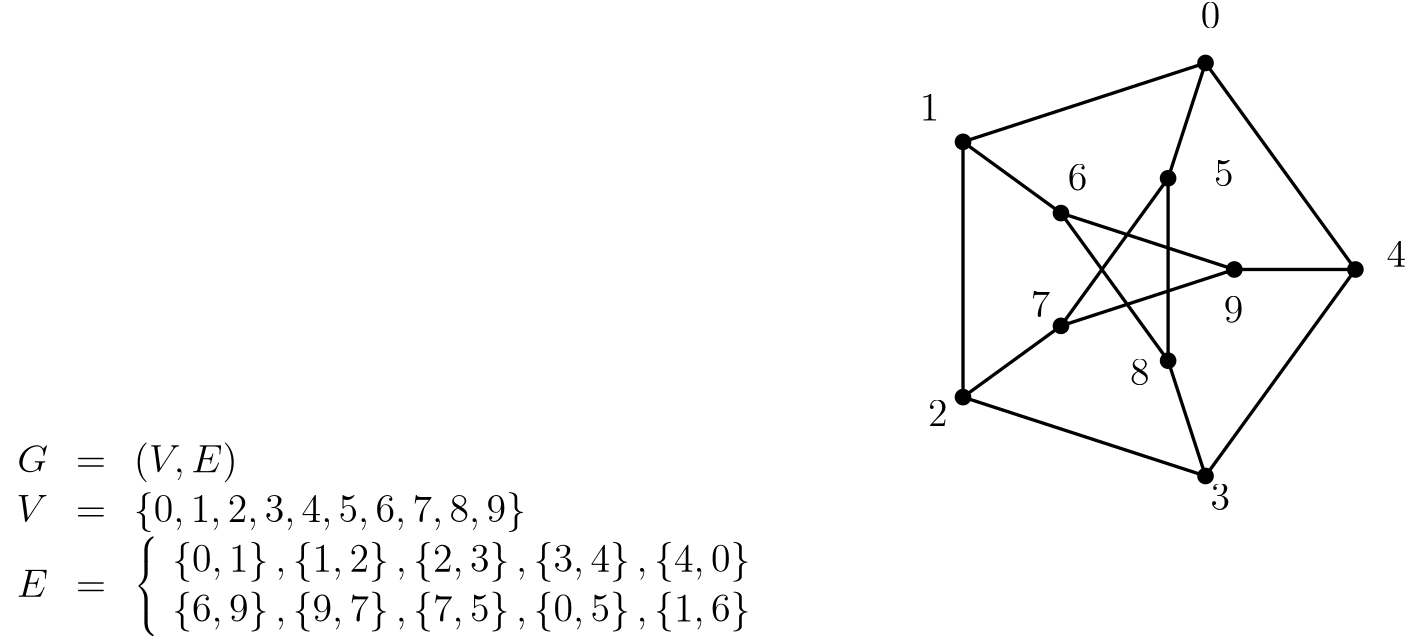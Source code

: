 <?xml version="1.0"?>
<!DOCTYPE ipe SYSTEM "ipe.dtd">
<ipe version="70107" creator="Ipe 7.1.7">
<info created="D:20140523180234" modified="D:20150616194233"/>
<ipestyle name="basic">
<symbol name="arrow/arc(spx)">
<path stroke="sym-stroke" fill="sym-stroke" pen="sym-pen">
0 0 m
-1 0.333 l
-1 -0.333 l
h
</path>
</symbol>
<symbol name="arrow/farc(spx)">
<path stroke="sym-stroke" fill="white" pen="sym-pen">
0 0 m
-1 0.333 l
-1 -0.333 l
h
</path>
</symbol>
<symbol name="mark/circle(sx)" transformations="translations">
<path fill="sym-stroke">
0.6 0 0 0.6 0 0 e
0.4 0 0 0.4 0 0 e
</path>
</symbol>
<symbol name="mark/disk(sx)" transformations="translations">
<path fill="sym-stroke">
0.6 0 0 0.6 0 0 e
</path>
</symbol>
<symbol name="mark/fdisk(sfx)" transformations="translations">
<group>
<path fill="sym-fill">
0.5 0 0 0.5 0 0 e
</path>
<path fill="sym-stroke" fillrule="eofill">
0.6 0 0 0.6 0 0 e
0.4 0 0 0.4 0 0 e
</path>
</group>
</symbol>
<symbol name="mark/box(sx)" transformations="translations">
<path fill="sym-stroke" fillrule="eofill">
-0.6 -0.6 m
0.6 -0.6 l
0.6 0.6 l
-0.6 0.6 l
h
-0.4 -0.4 m
0.4 -0.4 l
0.4 0.4 l
-0.4 0.4 l
h
</path>
</symbol>
<symbol name="mark/square(sx)" transformations="translations">
<path fill="sym-stroke">
-0.6 -0.6 m
0.6 -0.6 l
0.6 0.6 l
-0.6 0.6 l
h
</path>
</symbol>
<symbol name="mark/fsquare(sfx)" transformations="translations">
<group>
<path fill="sym-fill">
-0.5 -0.5 m
0.5 -0.5 l
0.5 0.5 l
-0.5 0.5 l
h
</path>
<path fill="sym-stroke" fillrule="eofill">
-0.6 -0.6 m
0.6 -0.6 l
0.6 0.6 l
-0.6 0.6 l
h
-0.4 -0.4 m
0.4 -0.4 l
0.4 0.4 l
-0.4 0.4 l
h
</path>
</group>
</symbol>
<symbol name="mark/cross(sx)" transformations="translations">
<group>
<path fill="sym-stroke">
-0.43 -0.57 m
0.57 0.43 l
0.43 0.57 l
-0.57 -0.43 l
h
</path>
<path fill="sym-stroke">
-0.43 0.57 m
0.57 -0.43 l
0.43 -0.57 l
-0.57 0.43 l
h
</path>
</group>
</symbol>
<symbol name="arrow/fnormal(spx)">
<path stroke="sym-stroke" fill="white" pen="sym-pen">
0 0 m
-1 0.333 l
-1 -0.333 l
h
</path>
</symbol>
<symbol name="arrow/pointed(spx)">
<path stroke="sym-stroke" fill="sym-stroke" pen="sym-pen">
0 0 m
-1 0.333 l
-0.8 0 l
-1 -0.333 l
h
</path>
</symbol>
<symbol name="arrow/fpointed(spx)">
<path stroke="sym-stroke" fill="white" pen="sym-pen">
0 0 m
-1 0.333 l
-0.8 0 l
-1 -0.333 l
h
</path>
</symbol>
<symbol name="arrow/linear(spx)">
<path stroke="sym-stroke" pen="sym-pen">
-1 0.333 m
0 0 l
-1 -0.333 l
</path>
</symbol>
<symbol name="arrow/fdouble(spx)">
<path stroke="sym-stroke" fill="white" pen="sym-pen">
0 0 m
-1 0.333 l
-1 -0.333 l
h
-1 0 m
-2 0.333 l
-2 -0.333 l
h
</path>
</symbol>
<symbol name="arrow/double(spx)">
<path stroke="sym-stroke" fill="sym-stroke" pen="sym-pen">
0 0 m
-1 0.333 l
-1 -0.333 l
h
-1 0 m
-2 0.333 l
-2 -0.333 l
h
</path>
</symbol>
<pen name="heavier" value="0.8"/>
<pen name="fat" value="1.2"/>
<pen name="ultrafat" value="2"/>
<symbolsize name="large" value="5"/>
<symbolsize name="small" value="2"/>
<symbolsize name="tiny" value="1.1"/>
<arrowsize name="large" value="10"/>
<arrowsize name="small" value="5"/>
<arrowsize name="tiny" value="3"/>
<color name="red" value="1 0 0"/>
<color name="green" value="0 1 0"/>
<color name="blue" value="0 0 1"/>
<color name="yellow" value="1 1 0"/>
<color name="orange" value="1 0.647 0"/>
<color name="gold" value="1 0.843 0"/>
<color name="purple" value="0.627 0.125 0.941"/>
<color name="gray" value="0.745"/>
<color name="brown" value="0.647 0.165 0.165"/>
<color name="navy" value="0 0 0.502"/>
<color name="pink" value="1 0.753 0.796"/>
<color name="seagreen" value="0.18 0.545 0.341"/>
<color name="turquoise" value="0.251 0.878 0.816"/>
<color name="violet" value="0.933 0.51 0.933"/>
<color name="darkblue" value="0 0 0.545"/>
<color name="darkcyan" value="0 0.545 0.545"/>
<color name="darkgray" value="0.663"/>
<color name="darkgreen" value="0 0.392 0"/>
<color name="darkmagenta" value="0.545 0 0.545"/>
<color name="darkorange" value="1 0.549 0"/>
<color name="darkred" value="0.545 0 0"/>
<color name="lightblue" value="0.678 0.847 0.902"/>
<color name="lightcyan" value="0.878 1 1"/>
<color name="lightgray" value="0.827"/>
<color name="lightgreen" value="0.565 0.933 0.565"/>
<color name="lightyellow" value="1 1 0.878"/>
<dashstyle name="dashed" value="[4] 0"/>
<dashstyle name="dotted" value="[1 3] 0"/>
<dashstyle name="dash dotted" value="[4 2 1 2] 0"/>
<dashstyle name="dash dot dotted" value="[4 2 1 2 1 2] 0"/>
<textsize name="large" value="\large"/>
<textsize name="Large" value="\Large"/>
<textsize name="LARGE" value="\LARGE"/>
<textsize name="huge" value="\huge"/>
<textsize name="Huge" value="\Huge"/>
<textsize name="small" value="\small"/>
<textsize name="footnote" value="\footnotesize"/>
<textsize name="tiny" value="\tiny"/>
<textstyle name="center" begin="\begin{center}" end="\end{center}"/>
<textstyle name="itemize" begin="\begin{itemize}" end="\end{itemize}"/>
<textstyle name="item" begin="\begin{itemize}\item{}" end="\end{itemize}"/>
<gridsize name="4 pts" value="4"/>
<gridsize name="8 pts (~3 mm)" value="8"/>
<gridsize name="16 pts (~6 mm)" value="16"/>
<gridsize name="32 pts (~12 mm)" value="32"/>
<gridsize name="10 pts (~3.5 mm)" value="10"/>
<gridsize name="20 pts (~7 mm)" value="20"/>
<gridsize name="14 pts (~5 mm)" value="14"/>
<gridsize name="28 pts (~10 mm)" value="28"/>
<gridsize name="56 pts (~20 mm)" value="56"/>
<anglesize name="90 deg" value="90"/>
<anglesize name="60 deg" value="60"/>
<anglesize name="45 deg" value="45"/>
<anglesize name="30 deg" value="30"/>
<anglesize name="22.5 deg" value="22.5"/>
<tiling name="falling" angle="-60" step="4" width="1"/>
<tiling name="rising" angle="30" step="4" width="1"/>
</ipestyle>
<ipestyle name="bigpaper">
<layout paper="10000 6000" origin="0 0" frame="10000 6000"/>
<titlestyle pos="10 10" size="LARGE" color="title"  valign="baseline"/>
</ipestyle>
<page>
<layer name="alpha"/>
<view layers="alpha" active="alpha"/>
<path layer="alpha" matrix="0.762172 0 0 0.763026 81.113 195.992" stroke="black" pen="fat">
550.45 512 m
479.659 609.436 l
365.116 572.219 l
365.116 451.781 l
479.659 414.564 l
h
</path>
<use matrix="0.762172 0 0 0.763026 81.113 195.992" name="mark/disk(sx)" pos="365.116 572.219" size="normal" stroke="black"/>
<use matrix="0.762172 0 0 0.763026 81.113 195.992" name="mark/disk(sx)" pos="479.659 609.436" size="large" stroke="black"/>
<use matrix="0.762172 0 0 0.763026 81.113 195.992" name="mark/disk(sx)" pos="365.116 572.219" size="large" stroke="black"/>
<use matrix="0.762172 0 0 0.763026 81.113 195.992" name="mark/disk(sx)" pos="550.45 512" size="large" stroke="black"/>
<use matrix="0.762172 0 0 0.763026 81.113 195.992" name="mark/disk(sx)" pos="479.659 414.564" size="large" stroke="black"/>
<use matrix="0.762172 0 0 0.763026 81.113 195.992" name="mark/disk(sx)" pos="365.116 451.781" size="large" stroke="black"/>
<use matrix="0.762172 0 0 0.763026 81.113 195.992" name="mark/disk(sx)" pos="411.388 485.4" size="large" stroke="black"/>
<use matrix="0.762172 0 0 0.763026 81.113 195.992" name="mark/disk(sx)" pos="411.388 538.6" size="large" stroke="black"/>
<use matrix="0.762172 0 0 0.763026 81.113 195.992" name="mark/disk(sx)" pos="461.985 555.04" size="large" stroke="black"/>
<use matrix="0.762172 0 0 0.763026 81.113 195.992" name="mark/disk(sx)" pos="493.255 512" size="large" stroke="black"/>
<use matrix="0.762172 0 0 0.763026 81.113 195.992" name="mark/disk(sx)" pos="461.985 468.96" size="large" stroke="black"/>
<path matrix="0.762172 0 0 0.763026 81.113 195.992" stroke="black" pen="fat">
411.388 538.6 m
493.255 512 l
411.388 485.4 l
461.985 555.04 l
461.985 468.96 l
411.388 538.6 l
411.388 538.6 l
</path>
<path matrix="0.762172 0 0 0.763026 81.113 195.992" stroke="black" pen="fat">
365.116 572.219 m
411.388 538.6 l
</path>
<path matrix="0.762172 0 0 0.763026 81.113 195.992" stroke="black" pen="fat">
479.659 609.436 m
461.985 555.04 l
</path>
<path matrix="0.762172 0 0 0.763026 81.113 195.992" stroke="black" pen="fat">
550.45 512 m
493.255 512 l
</path>
<path matrix="0.762172 0 0 0.763026 81.113 195.992" stroke="black" pen="fat">
479.659 414.564 m
461.985 468.96 l
</path>
<path matrix="0.762172 0 0 0.763026 81.113 195.992" stroke="black" pen="fat">
365.116 451.781 m
411.388 485.4 l
</path>
<text matrix="1 0 0 1 -21.8935 -37.2781" transformations="translations" pos="35.6022 574.496" stroke="black" type="minipage" width="271.598" height="43.79" depth="38.9" valign="top" size="Large">$$\begin{array}{rcl}
G&amp;=&amp;(V,E)\\
V &amp;=&amp; \{0,1,2,3,4,5,6,7,8,9\}\\
E &amp;=&amp; \left\lbrace \begin{array}{l}
\left\lbrace0,1\right\rbrace, \left\lbrace1,2\right\rbrace, \left\lbrace2,3\right\rbrace, \left\lbrace3,4\right\rbrace, \left\lbrace4,0\right\rbrace, \left\lbrace5,8\right\rbrace, \left\lbrace8,6\right\rbrace,\\ \left\lbrace6,9\right\rbrace, \left\lbrace9,7\right\rbrace, \left\lbrace7,5\right\rbrace, \left\lbrace0,5\right\rbrace, \left\lbrace1,6\right\rbrace, \left\lbrace2,7\right\rbrace, \left\lbrace3,8\right\rbrace, \left\lbrace4,9\right\rbrace
\end{array}
\right\rbrace
\end{array}$$</text>
<text matrix="1 0 0 1 -64 80" transformations="translations" pos="508.975 593.431" stroke="black" type="label" width="7.024" height="9.245" depth="0" valign="baseline" size="Large">$0$</text>
<text matrix="1 0 0 1 -64 80" transformations="translations" pos="407.792 560.295" stroke="black" type="label" width="7.024" height="9.245" depth="0" valign="baseline" size="Large">$1$</text>
<text matrix="1 0 0 1 -64 80" transformations="translations" pos="410.75 450.236" stroke="black" type="label" width="7.024" height="9.245" depth="0" valign="baseline" size="Large">$2$</text>
<text matrix="1 0 0 1 -64 80" transformations="translations" pos="512.525 420.058" stroke="black" type="label" width="7.024" height="9.245" depth="0" valign="baseline" size="Large">$3$</text>
<text matrix="1 0 0 1 -64 80" transformations="translations" pos="575.839 507.632" stroke="black" type="label" width="7.024" height="9.245" depth="0" valign="baseline" size="Large">$4$</text>
<text matrix="1 0 0 1 -64 80" transformations="translations" pos="513.709 536.626" stroke="black" type="label" width="7.024" height="9.245" depth="0" valign="baseline" size="Large">$5$</text>
<text matrix="1 0 0 1 -55.6989 95.5851" transformations="translations" pos="452.762 519.467" stroke="black" type="label" width="7.024" height="9.245" depth="0" valign="baseline" size="Large">$6$</text>
<text matrix="1 0 0 1 -65.4005 71.9471" transformations="translations" pos="449.212 497.573" stroke="black" type="label" width="7.024" height="9.245" depth="0" valign="baseline" size="Large">$7$</text>
<text matrix="1 0 0 1 -69.9172 70.5325" transformations="translations" pos="489.448 474.496" stroke="black" type="label" width="7.024" height="9.245" depth="0" valign="baseline" size="Large">$8$</text>
<text matrix="1 0 0 1 -64.5917 73.4911" transformations="translations" pos="517.851 494.023" stroke="black" type="label" width="7.024" height="9.245" depth="0" valign="baseline" size="Large">$9$</text>
</page>
</ipe>
